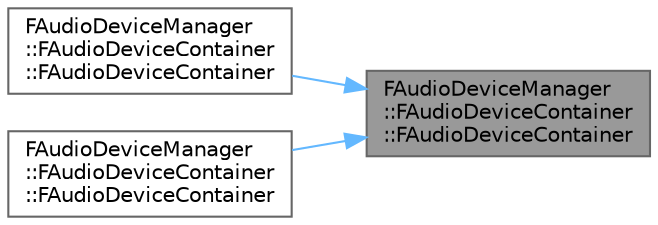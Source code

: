 digraph "FAudioDeviceManager::FAudioDeviceContainer::FAudioDeviceContainer"
{
 // INTERACTIVE_SVG=YES
 // LATEX_PDF_SIZE
  bgcolor="transparent";
  edge [fontname=Helvetica,fontsize=10,labelfontname=Helvetica,labelfontsize=10];
  node [fontname=Helvetica,fontsize=10,shape=box,height=0.2,width=0.4];
  rankdir="RL";
  Node1 [id="Node000001",label="FAudioDeviceManager\l::FAudioDeviceContainer\l::FAudioDeviceContainer",height=0.2,width=0.4,color="gray40", fillcolor="grey60", style="filled", fontcolor="black",tooltip=" "];
  Node1 -> Node2 [id="edge1_Node000001_Node000002",dir="back",color="steelblue1",style="solid",tooltip=" "];
  Node2 [id="Node000002",label="FAudioDeviceManager\l::FAudioDeviceContainer\l::FAudioDeviceContainer",height=0.2,width=0.4,color="grey40", fillcolor="white", style="filled",URL="$dd/de3/structFAudioDeviceManager_1_1FAudioDeviceContainer.html#ac652532ab514df3ed044a7d52c5f392f",tooltip=" "];
  Node1 -> Node3 [id="edge2_Node000001_Node000003",dir="back",color="steelblue1",style="solid",tooltip=" "];
  Node3 [id="Node000003",label="FAudioDeviceManager\l::FAudioDeviceContainer\l::FAudioDeviceContainer",height=0.2,width=0.4,color="grey40", fillcolor="white", style="filled",URL="$dd/de3/structFAudioDeviceManager_1_1FAudioDeviceContainer.html#a0787e4dd7f2f783d875b37c5f54ac1d0",tooltip=" "];
}
